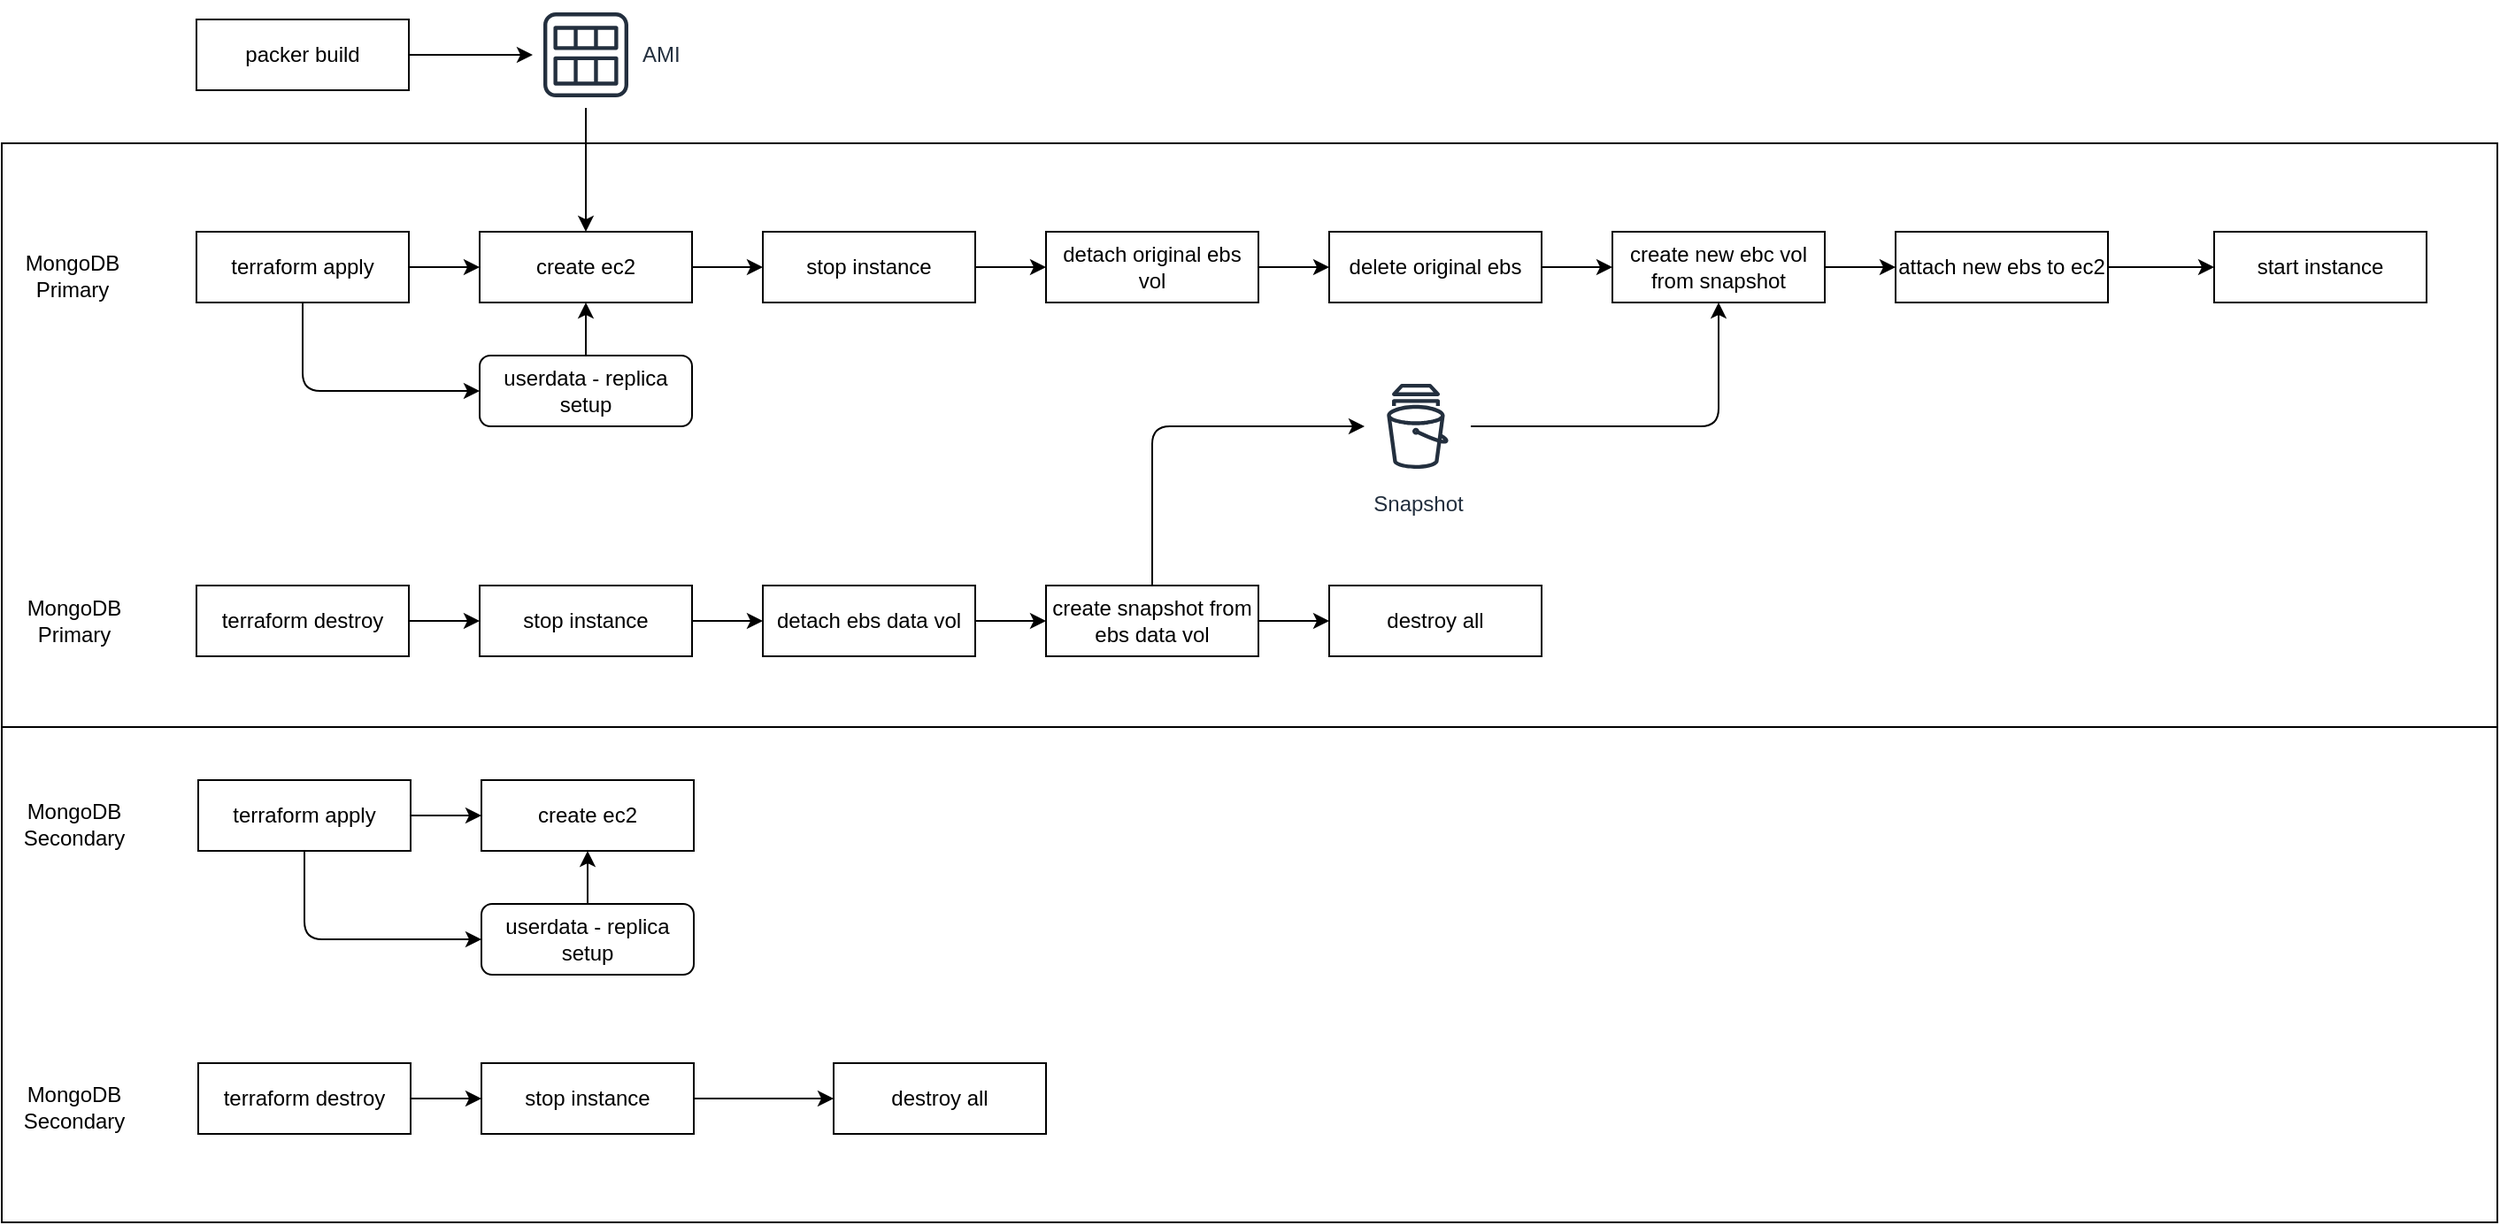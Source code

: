 <mxfile>
    <diagram id="nm2tirEc9zI2-dqNTLG2" name="create and restore">
        <mxGraphModel dx="1536" dy="731" grid="1" gridSize="10" guides="1" tooltips="1" connect="1" arrows="1" fold="1" page="1" pageScale="1" pageWidth="1100" pageHeight="850" math="0" shadow="0">
            <root>
                <mxCell id="0"/>
                <mxCell id="1" parent="0"/>
                <mxCell id="72" value="" style="rounded=0;whiteSpace=wrap;html=1;" vertex="1" parent="1">
                    <mxGeometry x="10" y="490" width="1410" height="280" as="geometry"/>
                </mxCell>
                <mxCell id="71" value="" style="rounded=0;whiteSpace=wrap;html=1;" vertex="1" parent="1">
                    <mxGeometry x="10" y="160" width="1410" height="330" as="geometry"/>
                </mxCell>
                <mxCell id="7" style="edgeStyle=none;html=1;entryX=0;entryY=0.5;entryDx=0;entryDy=0;" parent="1" source="2" target="3" edge="1">
                    <mxGeometry relative="1" as="geometry"/>
                </mxCell>
                <mxCell id="38" style="edgeStyle=orthogonalEdgeStyle;html=1;entryX=0;entryY=0.5;entryDx=0;entryDy=0;" edge="1" parent="1" source="2" target="37">
                    <mxGeometry relative="1" as="geometry">
                        <Array as="points">
                            <mxPoint x="180" y="300"/>
                        </Array>
                    </mxGeometry>
                </mxCell>
                <mxCell id="2" value="terraform apply" style="rounded=0;whiteSpace=wrap;html=1;" parent="1" vertex="1">
                    <mxGeometry x="120" y="210" width="120" height="40" as="geometry"/>
                </mxCell>
                <mxCell id="8" value="" style="edgeStyle=none;html=1;" parent="1" source="3" target="4" edge="1">
                    <mxGeometry relative="1" as="geometry"/>
                </mxCell>
                <mxCell id="3" value="create ec2" style="rounded=0;whiteSpace=wrap;html=1;" parent="1" vertex="1">
                    <mxGeometry x="280" y="210" width="120" height="40" as="geometry"/>
                </mxCell>
                <mxCell id="9" value="" style="edgeStyle=none;html=1;" parent="1" source="4" target="5" edge="1">
                    <mxGeometry relative="1" as="geometry"/>
                </mxCell>
                <mxCell id="4" value="stop instance" style="rounded=0;whiteSpace=wrap;html=1;" parent="1" vertex="1">
                    <mxGeometry x="440" y="210" width="120" height="40" as="geometry"/>
                </mxCell>
                <mxCell id="20" value="" style="edgeStyle=none;html=1;" parent="1" source="5" target="19" edge="1">
                    <mxGeometry relative="1" as="geometry"/>
                </mxCell>
                <mxCell id="5" value="detach original ebs vol" style="rounded=0;whiteSpace=wrap;html=1;" parent="1" vertex="1">
                    <mxGeometry x="600" y="210" width="120" height="40" as="geometry"/>
                </mxCell>
                <mxCell id="12" style="edgeStyle=none;html=1;entryX=0;entryY=0.5;entryDx=0;entryDy=0;" parent="1" source="6" target="11" edge="1">
                    <mxGeometry relative="1" as="geometry"/>
                </mxCell>
                <mxCell id="6" value="create new ebc vol from snapshot" style="rounded=0;whiteSpace=wrap;html=1;" parent="1" vertex="1">
                    <mxGeometry x="920" y="210" width="120" height="40" as="geometry"/>
                </mxCell>
                <mxCell id="14" value="" style="edgeStyle=none;html=1;" parent="1" source="11" target="13" edge="1">
                    <mxGeometry relative="1" as="geometry"/>
                </mxCell>
                <mxCell id="11" value="attach new ebs to ec2" style="rounded=0;whiteSpace=wrap;html=1;" parent="1" vertex="1">
                    <mxGeometry x="1080" y="210" width="120" height="40" as="geometry"/>
                </mxCell>
                <mxCell id="13" value="start instance" style="rounded=0;whiteSpace=wrap;html=1;" parent="1" vertex="1">
                    <mxGeometry x="1260" y="210" width="120" height="40" as="geometry"/>
                </mxCell>
                <mxCell id="18" style="edgeStyle=none;html=1;" parent="1" source="15" target="17" edge="1">
                    <mxGeometry relative="1" as="geometry"/>
                </mxCell>
                <mxCell id="15" value="terraform destroy" style="rounded=0;whiteSpace=wrap;html=1;" parent="1" vertex="1">
                    <mxGeometry x="120" y="410" width="120" height="40" as="geometry"/>
                </mxCell>
                <mxCell id="25" value="" style="edgeStyle=none;html=1;" parent="1" source="17" target="22" edge="1">
                    <mxGeometry relative="1" as="geometry"/>
                </mxCell>
                <mxCell id="17" value="stop instance" style="rounded=0;whiteSpace=wrap;html=1;" parent="1" vertex="1">
                    <mxGeometry x="280" y="410" width="120" height="40" as="geometry"/>
                </mxCell>
                <mxCell id="21" value="" style="edgeStyle=none;html=1;" parent="1" source="19" target="6" edge="1">
                    <mxGeometry relative="1" as="geometry"/>
                </mxCell>
                <mxCell id="19" value="delete original ebs" style="rounded=0;whiteSpace=wrap;html=1;" parent="1" vertex="1">
                    <mxGeometry x="760" y="210" width="120" height="40" as="geometry"/>
                </mxCell>
                <mxCell id="24" style="edgeStyle=none;html=1;entryX=0;entryY=0.5;entryDx=0;entryDy=0;" parent="1" source="22" target="23" edge="1">
                    <mxGeometry relative="1" as="geometry"/>
                </mxCell>
                <mxCell id="22" value="detach ebs data vol" style="rounded=0;whiteSpace=wrap;html=1;" parent="1" vertex="1">
                    <mxGeometry x="440" y="410" width="120" height="40" as="geometry"/>
                </mxCell>
                <mxCell id="27" style="edgeStyle=none;html=1;entryX=0;entryY=0.5;entryDx=0;entryDy=0;" parent="1" source="23" target="26" edge="1">
                    <mxGeometry relative="1" as="geometry"/>
                </mxCell>
                <mxCell id="30" style="edgeStyle=orthogonalEdgeStyle;html=1;" parent="1" source="23" target="29" edge="1">
                    <mxGeometry relative="1" as="geometry">
                        <Array as="points">
                            <mxPoint x="660" y="320"/>
                        </Array>
                    </mxGeometry>
                </mxCell>
                <mxCell id="23" value="create snapshot from ebs data vol" style="rounded=0;whiteSpace=wrap;html=1;" parent="1" vertex="1">
                    <mxGeometry x="600" y="410" width="120" height="40" as="geometry"/>
                </mxCell>
                <mxCell id="26" value="destroy all" style="rounded=0;whiteSpace=wrap;html=1;" parent="1" vertex="1">
                    <mxGeometry x="760" y="410" width="120" height="40" as="geometry"/>
                </mxCell>
                <mxCell id="31" style="edgeStyle=orthogonalEdgeStyle;html=1;" parent="1" source="29" target="6" edge="1">
                    <mxGeometry relative="1" as="geometry"/>
                </mxCell>
                <mxCell id="29" value="Snapshot" style="sketch=0;outlineConnect=0;fontColor=#232F3E;gradientColor=none;strokeColor=#232F3E;fillColor=#ffffff;dashed=0;verticalLabelPosition=bottom;verticalAlign=top;align=center;html=1;fontSize=12;fontStyle=0;aspect=fixed;shape=mxgraph.aws4.resourceIcon;resIcon=mxgraph.aws4.snapshot;" parent="1" vertex="1">
                    <mxGeometry x="780" y="290" width="60" height="60" as="geometry"/>
                </mxCell>
                <mxCell id="36" style="edgeStyle=orthogonalEdgeStyle;html=1;entryX=0.5;entryY=0;entryDx=0;entryDy=0;" parent="1" source="32" target="3" edge="1">
                    <mxGeometry relative="1" as="geometry"/>
                </mxCell>
                <mxCell id="32" value="AMI" style="sketch=0;outlineConnect=0;fontColor=#232F3E;gradientColor=none;strokeColor=#232F3E;fillColor=#ffffff;dashed=0;verticalLabelPosition=middle;verticalAlign=middle;align=left;html=1;fontSize=12;fontStyle=0;aspect=fixed;shape=mxgraph.aws4.resourceIcon;resIcon=mxgraph.aws4.ami;labelPosition=right;" parent="1" vertex="1">
                    <mxGeometry x="310" y="80" width="60" height="60" as="geometry"/>
                </mxCell>
                <mxCell id="35" value="" style="edgeStyle=orthogonalEdgeStyle;html=1;" parent="1" source="34" target="32" edge="1">
                    <mxGeometry relative="1" as="geometry"/>
                </mxCell>
                <mxCell id="34" value="packer build" style="rounded=0;whiteSpace=wrap;html=1;" parent="1" vertex="1">
                    <mxGeometry x="120" y="90" width="120" height="40" as="geometry"/>
                </mxCell>
                <mxCell id="39" value="" style="edgeStyle=orthogonalEdgeStyle;html=1;" edge="1" parent="1" source="37" target="3">
                    <mxGeometry relative="1" as="geometry"/>
                </mxCell>
                <mxCell id="37" value="userdata - replica setup" style="rounded=1;whiteSpace=wrap;html=1;" vertex="1" parent="1">
                    <mxGeometry x="280" y="280" width="120" height="40" as="geometry"/>
                </mxCell>
                <mxCell id="40" value="MongoDB Primary" style="text;html=1;strokeColor=none;fillColor=none;align=center;verticalAlign=middle;whiteSpace=wrap;rounded=0;" vertex="1" parent="1">
                    <mxGeometry x="20" y="220" width="60" height="30" as="geometry"/>
                </mxCell>
                <mxCell id="41" style="edgeStyle=none;html=1;entryX=0;entryY=0.5;entryDx=0;entryDy=0;" edge="1" parent="1" source="43" target="45">
                    <mxGeometry relative="1" as="geometry"/>
                </mxCell>
                <mxCell id="42" style="edgeStyle=orthogonalEdgeStyle;html=1;entryX=0;entryY=0.5;entryDx=0;entryDy=0;" edge="1" parent="1" source="43" target="59">
                    <mxGeometry relative="1" as="geometry">
                        <Array as="points">
                            <mxPoint x="181" y="610"/>
                        </Array>
                    </mxGeometry>
                </mxCell>
                <mxCell id="43" value="terraform apply" style="rounded=0;whiteSpace=wrap;html=1;" vertex="1" parent="1">
                    <mxGeometry x="121" y="520" width="120" height="40" as="geometry"/>
                </mxCell>
                <mxCell id="45" value="create ec2" style="rounded=0;whiteSpace=wrap;html=1;" vertex="1" parent="1">
                    <mxGeometry x="281" y="520" width="120" height="40" as="geometry"/>
                </mxCell>
                <mxCell id="58" value="" style="edgeStyle=orthogonalEdgeStyle;html=1;" edge="1" parent="1" source="59" target="45">
                    <mxGeometry relative="1" as="geometry"/>
                </mxCell>
                <mxCell id="59" value="userdata - replica setup" style="rounded=1;whiteSpace=wrap;html=1;" vertex="1" parent="1">
                    <mxGeometry x="281" y="590" width="120" height="40" as="geometry"/>
                </mxCell>
                <mxCell id="60" value="MongoDB Secondary" style="text;html=1;strokeColor=none;fillColor=none;align=center;verticalAlign=middle;whiteSpace=wrap;rounded=0;" vertex="1" parent="1">
                    <mxGeometry x="21" y="530" width="60" height="30" as="geometry"/>
                </mxCell>
                <mxCell id="61" value="MongoDB Primary" style="text;html=1;strokeColor=none;fillColor=none;align=center;verticalAlign=middle;whiteSpace=wrap;rounded=0;" vertex="1" parent="1">
                    <mxGeometry x="21" y="415" width="60" height="30" as="geometry"/>
                </mxCell>
                <mxCell id="62" style="edgeStyle=none;html=1;entryX=0;entryY=0.5;entryDx=0;entryDy=0;" edge="1" parent="1" source="64" target="65">
                    <mxGeometry relative="1" as="geometry"/>
                </mxCell>
                <mxCell id="64" value="terraform destroy" style="rounded=0;whiteSpace=wrap;html=1;" vertex="1" parent="1">
                    <mxGeometry x="121" y="680" width="120" height="40" as="geometry"/>
                </mxCell>
                <mxCell id="70" value="" style="edgeStyle=orthogonalEdgeStyle;html=1;" edge="1" parent="1" source="65" target="69">
                    <mxGeometry relative="1" as="geometry"/>
                </mxCell>
                <mxCell id="65" value="stop instance" style="rounded=0;whiteSpace=wrap;html=1;" vertex="1" parent="1">
                    <mxGeometry x="281" y="680" width="120" height="40" as="geometry"/>
                </mxCell>
                <mxCell id="68" value="MongoDB Secondary" style="text;html=1;strokeColor=none;fillColor=none;align=center;verticalAlign=middle;whiteSpace=wrap;rounded=0;" vertex="1" parent="1">
                    <mxGeometry x="21" y="690" width="60" height="30" as="geometry"/>
                </mxCell>
                <mxCell id="69" value="destroy all" style="rounded=0;whiteSpace=wrap;html=1;" vertex="1" parent="1">
                    <mxGeometry x="480" y="680" width="120" height="40" as="geometry"/>
                </mxCell>
            </root>
        </mxGraphModel>
    </diagram>
</mxfile>